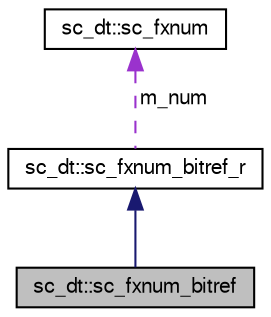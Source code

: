 digraph "sc_dt::sc_fxnum_bitref"
{
  edge [fontname="FreeSans",fontsize="10",labelfontname="FreeSans",labelfontsize="10"];
  node [fontname="FreeSans",fontsize="10",shape=record];
  Node2 [label="sc_dt::sc_fxnum_bitref",height=0.2,width=0.4,color="black", fillcolor="grey75", style="filled", fontcolor="black"];
  Node3 -> Node2 [dir="back",color="midnightblue",fontsize="10",style="solid",fontname="FreeSans"];
  Node3 [label="sc_dt::sc_fxnum_bitref_r",height=0.2,width=0.4,color="black", fillcolor="white", style="filled",URL="$a01528.html"];
  Node4 -> Node3 [dir="back",color="darkorchid3",fontsize="10",style="dashed",label=" m_num" ,fontname="FreeSans"];
  Node4 [label="sc_dt::sc_fxnum",height=0.2,width=0.4,color="black", fillcolor="white", style="filled",URL="$a01560.html"];
}
